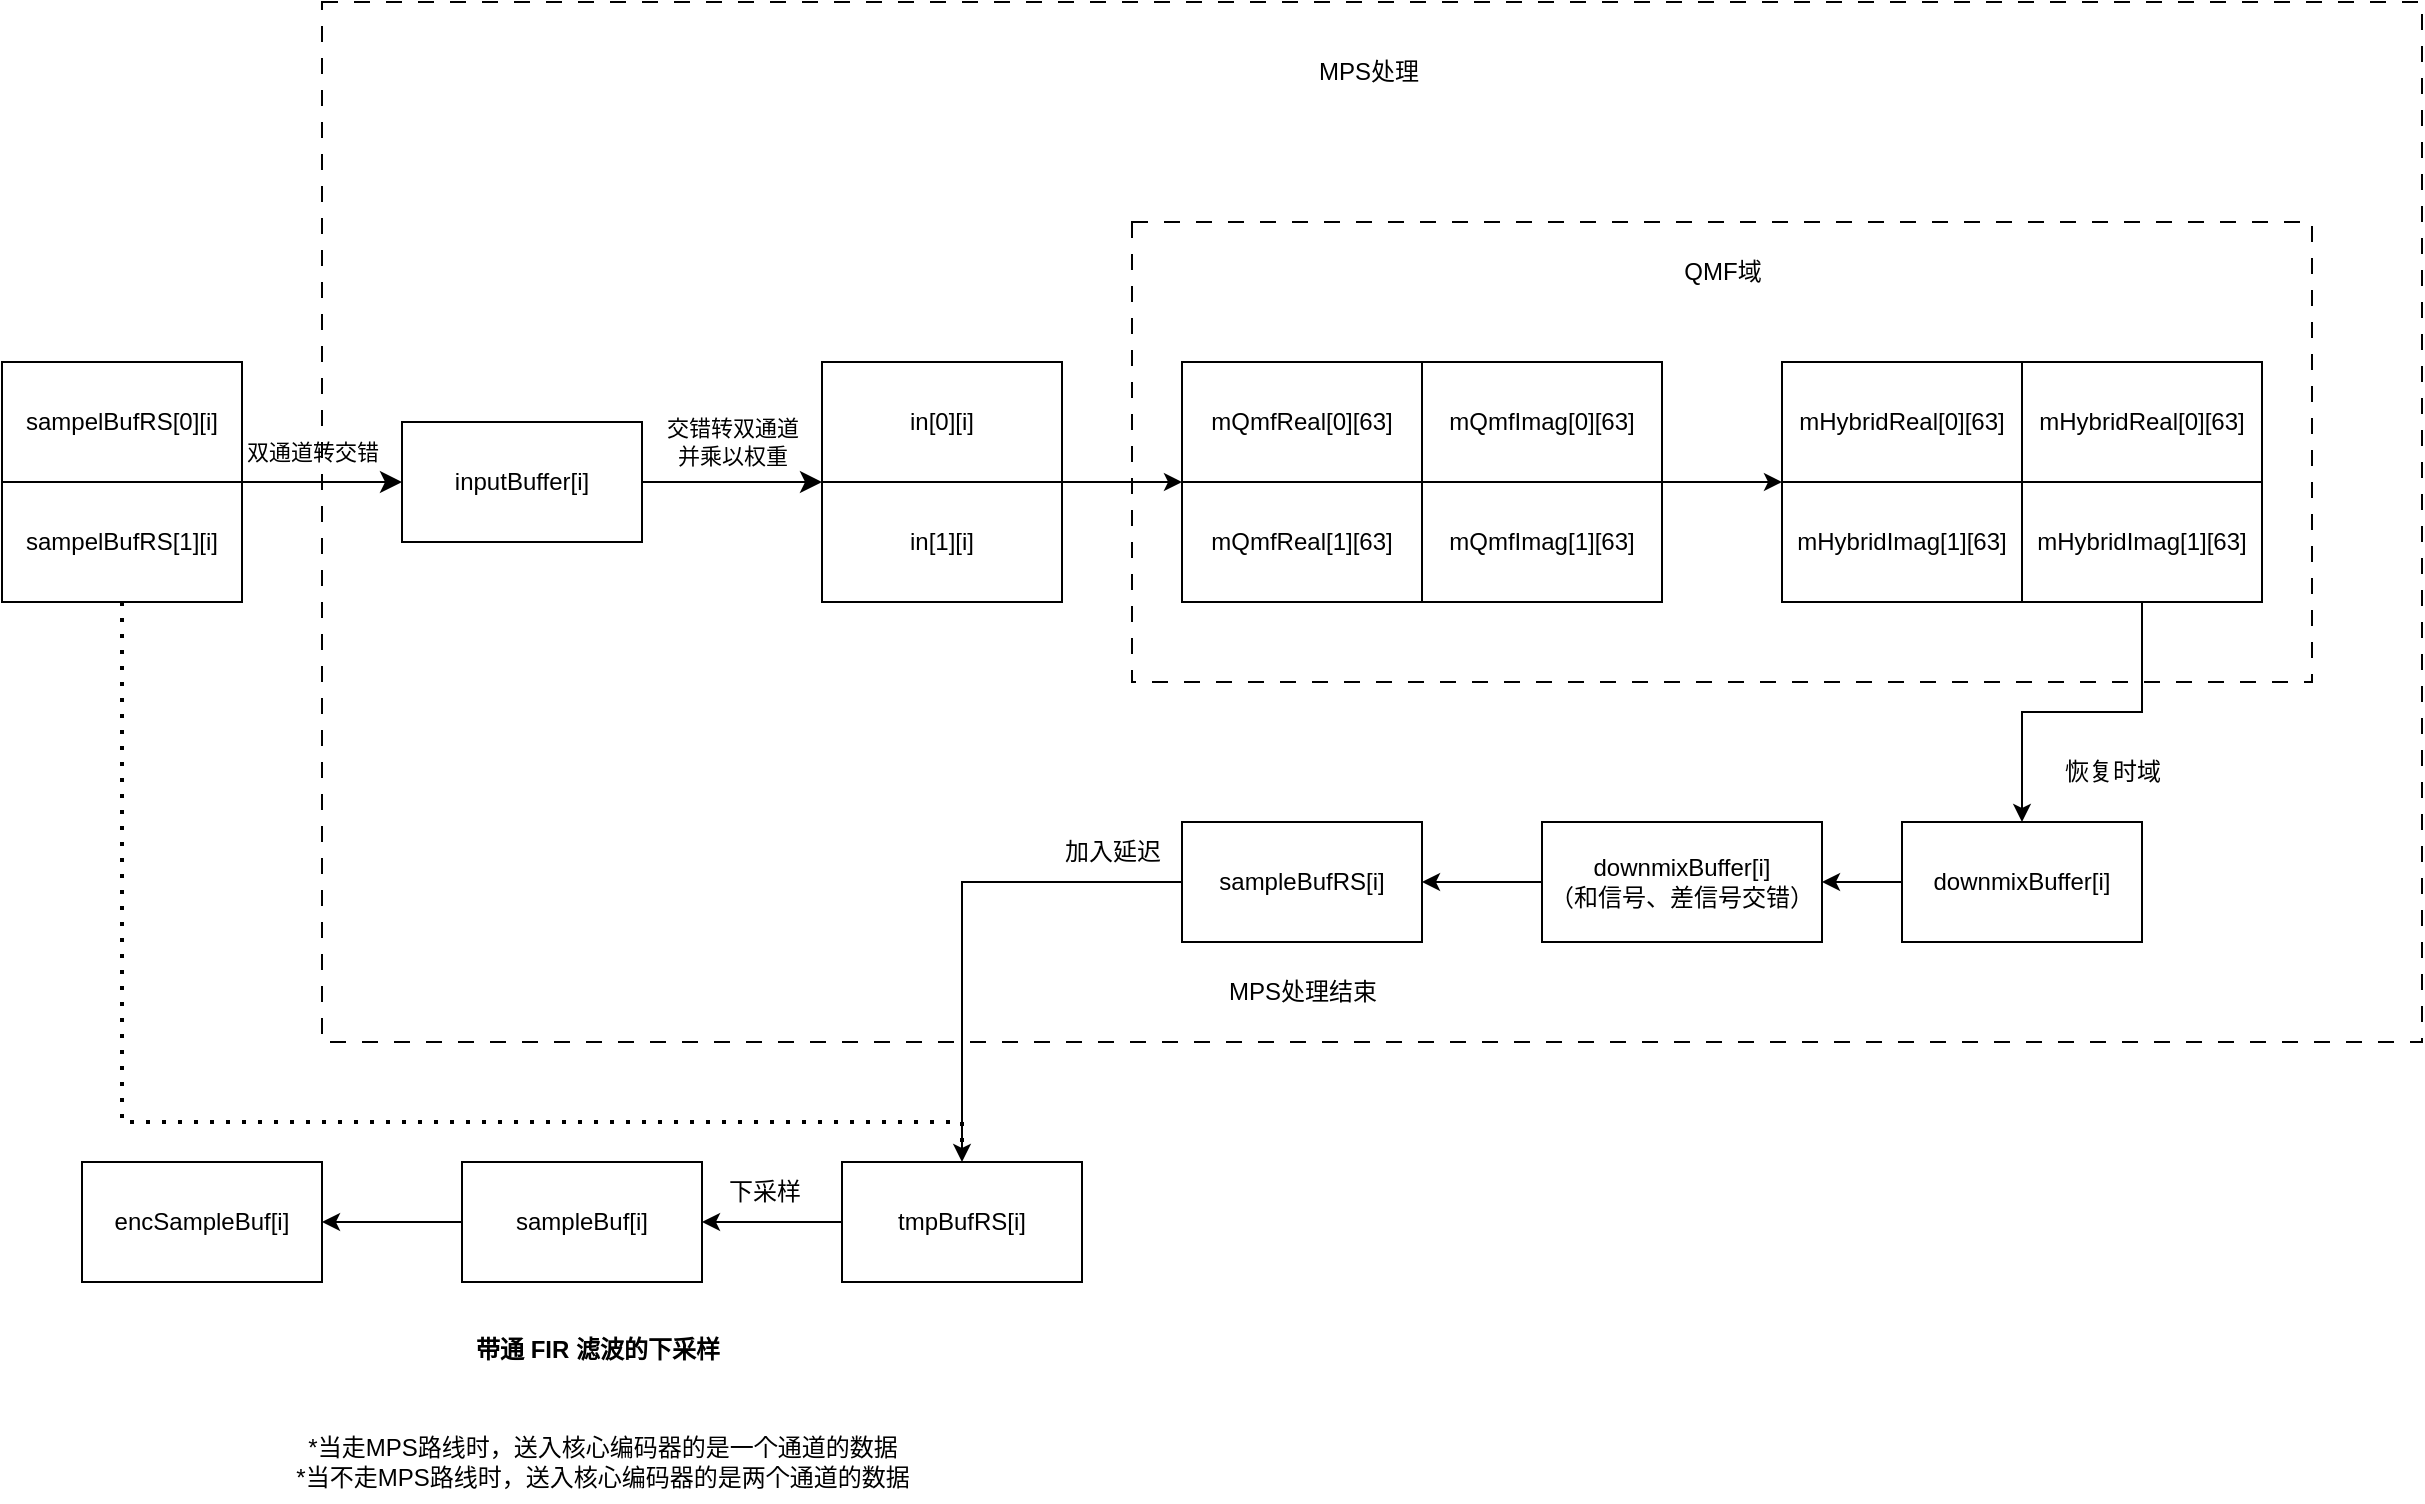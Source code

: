 <mxfile version="28.1.2">
  <diagram name="第 1 页" id="K1KIOk-ZP-RjoFFrQjsr">
    <mxGraphModel dx="1007" dy="1040" grid="1" gridSize="10" guides="1" tooltips="1" connect="1" arrows="1" fold="1" page="1" pageScale="1" pageWidth="827" pageHeight="1169" math="0" shadow="0">
      <root>
        <mxCell id="0" />
        <mxCell id="1" parent="0" />
        <mxCell id="wSEqYTjdID5-Re9Kdq6l-1" value="" style="group" parent="1" vertex="1" connectable="0">
          <mxGeometry x="70" y="380" width="120" height="120" as="geometry" />
        </mxCell>
        <mxCell id="z9oihBKZV0Or-_NPVQRZ-1" value="sampelBufRS[0][i]" style="rounded=0;whiteSpace=wrap;html=1;" parent="wSEqYTjdID5-Re9Kdq6l-1" vertex="1">
          <mxGeometry width="120" height="60" as="geometry" />
        </mxCell>
        <mxCell id="z9oihBKZV0Or-_NPVQRZ-2" value="sampelBufRS[1][i]" style="rounded=0;whiteSpace=wrap;html=1;" parent="wSEqYTjdID5-Re9Kdq6l-1" vertex="1">
          <mxGeometry y="60" width="120" height="60" as="geometry" />
        </mxCell>
        <mxCell id="wSEqYTjdID5-Re9Kdq6l-5" value="" style="edgeStyle=none;curved=1;rounded=0;orthogonalLoop=1;jettySize=auto;html=1;fontSize=12;startSize=8;endSize=8;entryX=0;entryY=0;entryDx=0;entryDy=0;" parent="1" source="wSEqYTjdID5-Re9Kdq6l-2" target="wSEqYTjdID5-Re9Kdq6l-10" edge="1">
          <mxGeometry relative="1" as="geometry">
            <mxPoint x="470" y="440" as="targetPoint" />
          </mxGeometry>
        </mxCell>
        <mxCell id="wSEqYTjdID5-Re9Kdq6l-2" value="inputBuffer[i]" style="whiteSpace=wrap;html=1;rounded=0;" parent="1" vertex="1">
          <mxGeometry x="270" y="410" width="120" height="60" as="geometry" />
        </mxCell>
        <mxCell id="wSEqYTjdID5-Re9Kdq6l-3" value="" style="edgeStyle=none;curved=1;rounded=0;orthogonalLoop=1;jettySize=auto;html=1;fontSize=12;startSize=8;endSize=8;exitX=1;exitY=1;exitDx=0;exitDy=0;" parent="1" source="z9oihBKZV0Or-_NPVQRZ-1" target="wSEqYTjdID5-Re9Kdq6l-2" edge="1">
          <mxGeometry relative="1" as="geometry" />
        </mxCell>
        <mxCell id="wSEqYTjdID5-Re9Kdq6l-6" value="双通道转交错" style="text;html=1;align=center;verticalAlign=middle;resizable=0;points=[];autosize=1;strokeColor=none;fillColor=none;fontSize=11;" parent="1" vertex="1">
          <mxGeometry x="180" y="410" width="90" height="30" as="geometry" />
        </mxCell>
        <mxCell id="wSEqYTjdID5-Re9Kdq6l-8" value="" style="group" parent="1" vertex="1" connectable="0">
          <mxGeometry x="480" y="380" width="120" height="120" as="geometry" />
        </mxCell>
        <mxCell id="wSEqYTjdID5-Re9Kdq6l-9" value="in[0][i]" style="rounded=0;whiteSpace=wrap;html=1;" parent="wSEqYTjdID5-Re9Kdq6l-8" vertex="1">
          <mxGeometry width="120" height="60" as="geometry" />
        </mxCell>
        <mxCell id="wSEqYTjdID5-Re9Kdq6l-10" value="in[1][i]" style="rounded=0;whiteSpace=wrap;html=1;" parent="wSEqYTjdID5-Re9Kdq6l-8" vertex="1">
          <mxGeometry y="60" width="120" height="60" as="geometry" />
        </mxCell>
        <mxCell id="wSEqYTjdID5-Re9Kdq6l-11" value="交错转双通道&lt;div&gt;并乘以权重&lt;/div&gt;" style="text;html=1;align=center;verticalAlign=middle;resizable=0;points=[];autosize=1;strokeColor=none;fillColor=none;fontSize=11;" parent="1" vertex="1">
          <mxGeometry x="390" y="400" width="90" height="40" as="geometry" />
        </mxCell>
        <mxCell id="_vC0-f2fYUa1paOYDeHV-7" value="" style="group" parent="1" vertex="1" connectable="0">
          <mxGeometry x="660" y="380" width="240" height="120" as="geometry" />
        </mxCell>
        <mxCell id="_vC0-f2fYUa1paOYDeHV-2" value="mQmfReal[0][63]" style="rounded=0;whiteSpace=wrap;html=1;container=0;" parent="_vC0-f2fYUa1paOYDeHV-7" vertex="1">
          <mxGeometry width="120" height="60" as="geometry" />
        </mxCell>
        <mxCell id="_vC0-f2fYUa1paOYDeHV-3" value="mQmfReal[1][63]" style="rounded=0;whiteSpace=wrap;html=1;container=0;" parent="_vC0-f2fYUa1paOYDeHV-7" vertex="1">
          <mxGeometry y="60" width="120" height="60" as="geometry" />
        </mxCell>
        <mxCell id="_vC0-f2fYUa1paOYDeHV-5" value="mQmfImag[0][63]" style="rounded=0;whiteSpace=wrap;html=1;container=0;" parent="_vC0-f2fYUa1paOYDeHV-7" vertex="1">
          <mxGeometry x="120" width="120" height="60" as="geometry" />
        </mxCell>
        <mxCell id="_vC0-f2fYUa1paOYDeHV-6" value="mQmfImag[1][63]" style="rounded=0;whiteSpace=wrap;html=1;container=0;" parent="_vC0-f2fYUa1paOYDeHV-7" vertex="1">
          <mxGeometry x="120" y="60" width="120" height="60" as="geometry" />
        </mxCell>
        <mxCell id="_vC0-f2fYUa1paOYDeHV-9" value="" style="edgeStyle=orthogonalEdgeStyle;rounded=0;orthogonalLoop=1;jettySize=auto;html=1;" parent="1" source="wSEqYTjdID5-Re9Kdq6l-9" target="_vC0-f2fYUa1paOYDeHV-3" edge="1">
          <mxGeometry relative="1" as="geometry">
            <Array as="points">
              <mxPoint x="620" y="440" />
              <mxPoint x="620" y="440" />
            </Array>
          </mxGeometry>
        </mxCell>
        <mxCell id="_vC0-f2fYUa1paOYDeHV-10" value="" style="group" parent="1" vertex="1" connectable="0">
          <mxGeometry x="960" y="380" width="240" height="120" as="geometry" />
        </mxCell>
        <mxCell id="_vC0-f2fYUa1paOYDeHV-11" value="mHybridReal[0][63]" style="rounded=0;whiteSpace=wrap;html=1;container=0;" parent="_vC0-f2fYUa1paOYDeHV-10" vertex="1">
          <mxGeometry width="120" height="60" as="geometry" />
        </mxCell>
        <mxCell id="_vC0-f2fYUa1paOYDeHV-12" value="mHybridImag[1][63]" style="rounded=0;whiteSpace=wrap;html=1;container=0;" parent="_vC0-f2fYUa1paOYDeHV-10" vertex="1">
          <mxGeometry y="60" width="120" height="60" as="geometry" />
        </mxCell>
        <mxCell id="_vC0-f2fYUa1paOYDeHV-13" value="mHybridReal[0][63]" style="rounded=0;whiteSpace=wrap;html=1;container=0;" parent="_vC0-f2fYUa1paOYDeHV-10" vertex="1">
          <mxGeometry x="120" width="120" height="60" as="geometry" />
        </mxCell>
        <mxCell id="_vC0-f2fYUa1paOYDeHV-14" value="mHybridImag[1][63]" style="rounded=0;whiteSpace=wrap;html=1;container=0;" parent="_vC0-f2fYUa1paOYDeHV-10" vertex="1">
          <mxGeometry x="120" y="60" width="120" height="60" as="geometry" />
        </mxCell>
        <mxCell id="_vC0-f2fYUa1paOYDeHV-15" value="" style="edgeStyle=orthogonalEdgeStyle;rounded=0;orthogonalLoop=1;jettySize=auto;html=1;" parent="1" source="_vC0-f2fYUa1paOYDeHV-5" target="_vC0-f2fYUa1paOYDeHV-12" edge="1">
          <mxGeometry relative="1" as="geometry">
            <Array as="points">
              <mxPoint x="920" y="440" />
              <mxPoint x="920" y="440" />
            </Array>
          </mxGeometry>
        </mxCell>
        <mxCell id="_vC0-f2fYUa1paOYDeHV-16" value="QMF域" style="text;html=1;align=center;verticalAlign=middle;resizable=0;points=[];autosize=1;strokeColor=none;fillColor=none;" parent="1" vertex="1">
          <mxGeometry x="900" y="320" width="60" height="30" as="geometry" />
        </mxCell>
        <mxCell id="M33nOUc_PUPObxevJ1rU-8" value="" style="edgeStyle=orthogonalEdgeStyle;rounded=0;orthogonalLoop=1;jettySize=auto;html=1;" edge="1" parent="1" source="_vC0-f2fYUa1paOYDeHV-17" target="_vC0-f2fYUa1paOYDeHV-29">
          <mxGeometry relative="1" as="geometry" />
        </mxCell>
        <mxCell id="_vC0-f2fYUa1paOYDeHV-17" value="downmixBuffer[i]" style="whiteSpace=wrap;html=1;rounded=0;" parent="1" vertex="1">
          <mxGeometry x="1020" y="610" width="120" height="60" as="geometry" />
        </mxCell>
        <mxCell id="_vC0-f2fYUa1paOYDeHV-19" value="" style="whiteSpace=wrap;html=1;fillColor=none;dashed=1;dashPattern=8 8;" parent="1" vertex="1">
          <mxGeometry x="635" y="310" width="590" height="230" as="geometry" />
        </mxCell>
        <mxCell id="_vC0-f2fYUa1paOYDeHV-27" value="" style="edgeStyle=orthogonalEdgeStyle;rounded=0;orthogonalLoop=1;jettySize=auto;html=1;" parent="1" source="_vC0-f2fYUa1paOYDeHV-24" target="_vC0-f2fYUa1paOYDeHV-26" edge="1">
          <mxGeometry relative="1" as="geometry" />
        </mxCell>
        <mxCell id="_vC0-f2fYUa1paOYDeHV-24" value="sampleBufRS[i]" style="whiteSpace=wrap;html=1;rounded=0;" parent="1" vertex="1">
          <mxGeometry x="660" y="610" width="120" height="60" as="geometry" />
        </mxCell>
        <mxCell id="_vC0-f2fYUa1paOYDeHV-31" value="" style="edgeStyle=orthogonalEdgeStyle;rounded=0;orthogonalLoop=1;jettySize=auto;html=1;" parent="1" source="_vC0-f2fYUa1paOYDeHV-26" target="_vC0-f2fYUa1paOYDeHV-30" edge="1">
          <mxGeometry relative="1" as="geometry" />
        </mxCell>
        <mxCell id="_vC0-f2fYUa1paOYDeHV-26" value="tmpBufRS[i]" style="whiteSpace=wrap;html=1;rounded=0;" parent="1" vertex="1">
          <mxGeometry x="490" y="780" width="120" height="60" as="geometry" />
        </mxCell>
        <mxCell id="_vC0-f2fYUa1paOYDeHV-28" value="加入延迟" style="text;html=1;align=center;verticalAlign=middle;resizable=0;points=[];autosize=1;strokeColor=none;fillColor=none;" parent="1" vertex="1">
          <mxGeometry x="590" y="610" width="70" height="30" as="geometry" />
        </mxCell>
        <mxCell id="M33nOUc_PUPObxevJ1rU-9" value="" style="edgeStyle=orthogonalEdgeStyle;rounded=0;orthogonalLoop=1;jettySize=auto;html=1;" edge="1" parent="1" source="_vC0-f2fYUa1paOYDeHV-29" target="_vC0-f2fYUa1paOYDeHV-24">
          <mxGeometry relative="1" as="geometry" />
        </mxCell>
        <mxCell id="_vC0-f2fYUa1paOYDeHV-29" value="downmixBuffer[i]&lt;div&gt;（和信号、差信号交错）&lt;/div&gt;" style="whiteSpace=wrap;html=1;rounded=0;" parent="1" vertex="1">
          <mxGeometry x="840" y="610" width="140" height="60" as="geometry" />
        </mxCell>
        <mxCell id="_vC0-f2fYUa1paOYDeHV-35" value="" style="edgeStyle=orthogonalEdgeStyle;rounded=0;orthogonalLoop=1;jettySize=auto;html=1;" parent="1" source="_vC0-f2fYUa1paOYDeHV-30" target="_vC0-f2fYUa1paOYDeHV-34" edge="1">
          <mxGeometry relative="1" as="geometry" />
        </mxCell>
        <mxCell id="_vC0-f2fYUa1paOYDeHV-30" value="sampleBuf[i]" style="whiteSpace=wrap;html=1;rounded=0;" parent="1" vertex="1">
          <mxGeometry x="300" y="780" width="120" height="60" as="geometry" />
        </mxCell>
        <mxCell id="_vC0-f2fYUa1paOYDeHV-32" value="下采样" style="text;html=1;align=center;verticalAlign=middle;resizable=0;points=[];autosize=1;strokeColor=none;fillColor=none;" parent="1" vertex="1">
          <mxGeometry x="420.5" y="780" width="60" height="30" as="geometry" />
        </mxCell>
        <mxCell id="_vC0-f2fYUa1paOYDeHV-33" value="恢复时域" style="text;html=1;align=center;verticalAlign=middle;resizable=0;points=[];autosize=1;strokeColor=none;fillColor=none;" parent="1" vertex="1">
          <mxGeometry x="1090" y="570" width="70" height="30" as="geometry" />
        </mxCell>
        <mxCell id="_vC0-f2fYUa1paOYDeHV-34" value="encSampleBuf[i]" style="whiteSpace=wrap;html=1;rounded=0;" parent="1" vertex="1">
          <mxGeometry x="110" y="780" width="120" height="60" as="geometry" />
        </mxCell>
        <mxCell id="_vC0-f2fYUa1paOYDeHV-36" value="&lt;strong data-end=&quot;1541&quot; data-start=&quot;1520&quot;&gt;带通 FIR 滤波的下采样&lt;/strong&gt;" style="text;whiteSpace=wrap;html=1;" parent="1" vertex="1">
          <mxGeometry x="305" y="860" width="130" height="30" as="geometry" />
        </mxCell>
        <mxCell id="M33nOUc_PUPObxevJ1rU-2" value="" style="whiteSpace=wrap;html=1;fillColor=none;dashed=1;dashPattern=8 8;" vertex="1" parent="1">
          <mxGeometry x="230" y="200" width="1050" height="520" as="geometry" />
        </mxCell>
        <mxCell id="M33nOUc_PUPObxevJ1rU-3" value="MPS处理结束" style="text;html=1;align=center;verticalAlign=middle;resizable=0;points=[];autosize=1;strokeColor=none;fillColor=none;" vertex="1" parent="1">
          <mxGeometry x="670" y="680" width="100" height="30" as="geometry" />
        </mxCell>
        <mxCell id="M33nOUc_PUPObxevJ1rU-7" style="edgeStyle=orthogonalEdgeStyle;rounded=0;orthogonalLoop=1;jettySize=auto;html=1;" edge="1" parent="1" source="_vC0-f2fYUa1paOYDeHV-14" target="_vC0-f2fYUa1paOYDeHV-17">
          <mxGeometry relative="1" as="geometry" />
        </mxCell>
        <mxCell id="M33nOUc_PUPObxevJ1rU-10" value="MPS处理" style="text;html=1;align=center;verticalAlign=middle;resizable=0;points=[];autosize=1;strokeColor=none;fillColor=none;" vertex="1" parent="1">
          <mxGeometry x="717.5" y="220" width="70" height="30" as="geometry" />
        </mxCell>
        <mxCell id="M33nOUc_PUPObxevJ1rU-12" value="" style="endArrow=none;dashed=1;html=1;dashPattern=1 3;strokeWidth=2;rounded=0;exitX=0.5;exitY=1;exitDx=0;exitDy=0;entryX=0.5;entryY=0;entryDx=0;entryDy=0;" edge="1" parent="1" source="z9oihBKZV0Or-_NPVQRZ-2" target="_vC0-f2fYUa1paOYDeHV-26">
          <mxGeometry width="50" height="50" relative="1" as="geometry">
            <mxPoint x="360" y="760" as="sourcePoint" />
            <mxPoint x="410" y="710" as="targetPoint" />
            <Array as="points">
              <mxPoint x="130" y="760" />
              <mxPoint x="320" y="760" />
              <mxPoint x="550" y="760" />
            </Array>
          </mxGeometry>
        </mxCell>
        <mxCell id="M33nOUc_PUPObxevJ1rU-13" value="*当走MPS路线时，送入核心编码器的是一个通道的数据&lt;div&gt;*当不走MPS路线时，送入核心编码器的是两个通道的数据&lt;/div&gt;" style="text;html=1;align=center;verticalAlign=middle;resizable=0;points=[];autosize=1;strokeColor=none;fillColor=none;" vertex="1" parent="1">
          <mxGeometry x="205" y="910" width="330" height="40" as="geometry" />
        </mxCell>
      </root>
    </mxGraphModel>
  </diagram>
</mxfile>
